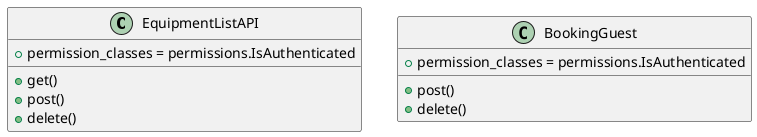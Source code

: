 @startuml
'https://plantuml.com/class-diagram

class EquipmentListAPI{
+ permission_classes = permissions.IsAuthenticated
+ get()
+ post()
+ delete()
}
class BookingGuest{
+ permission_classes = permissions.IsAuthenticated
+ post()
+ delete()
}


@enduml